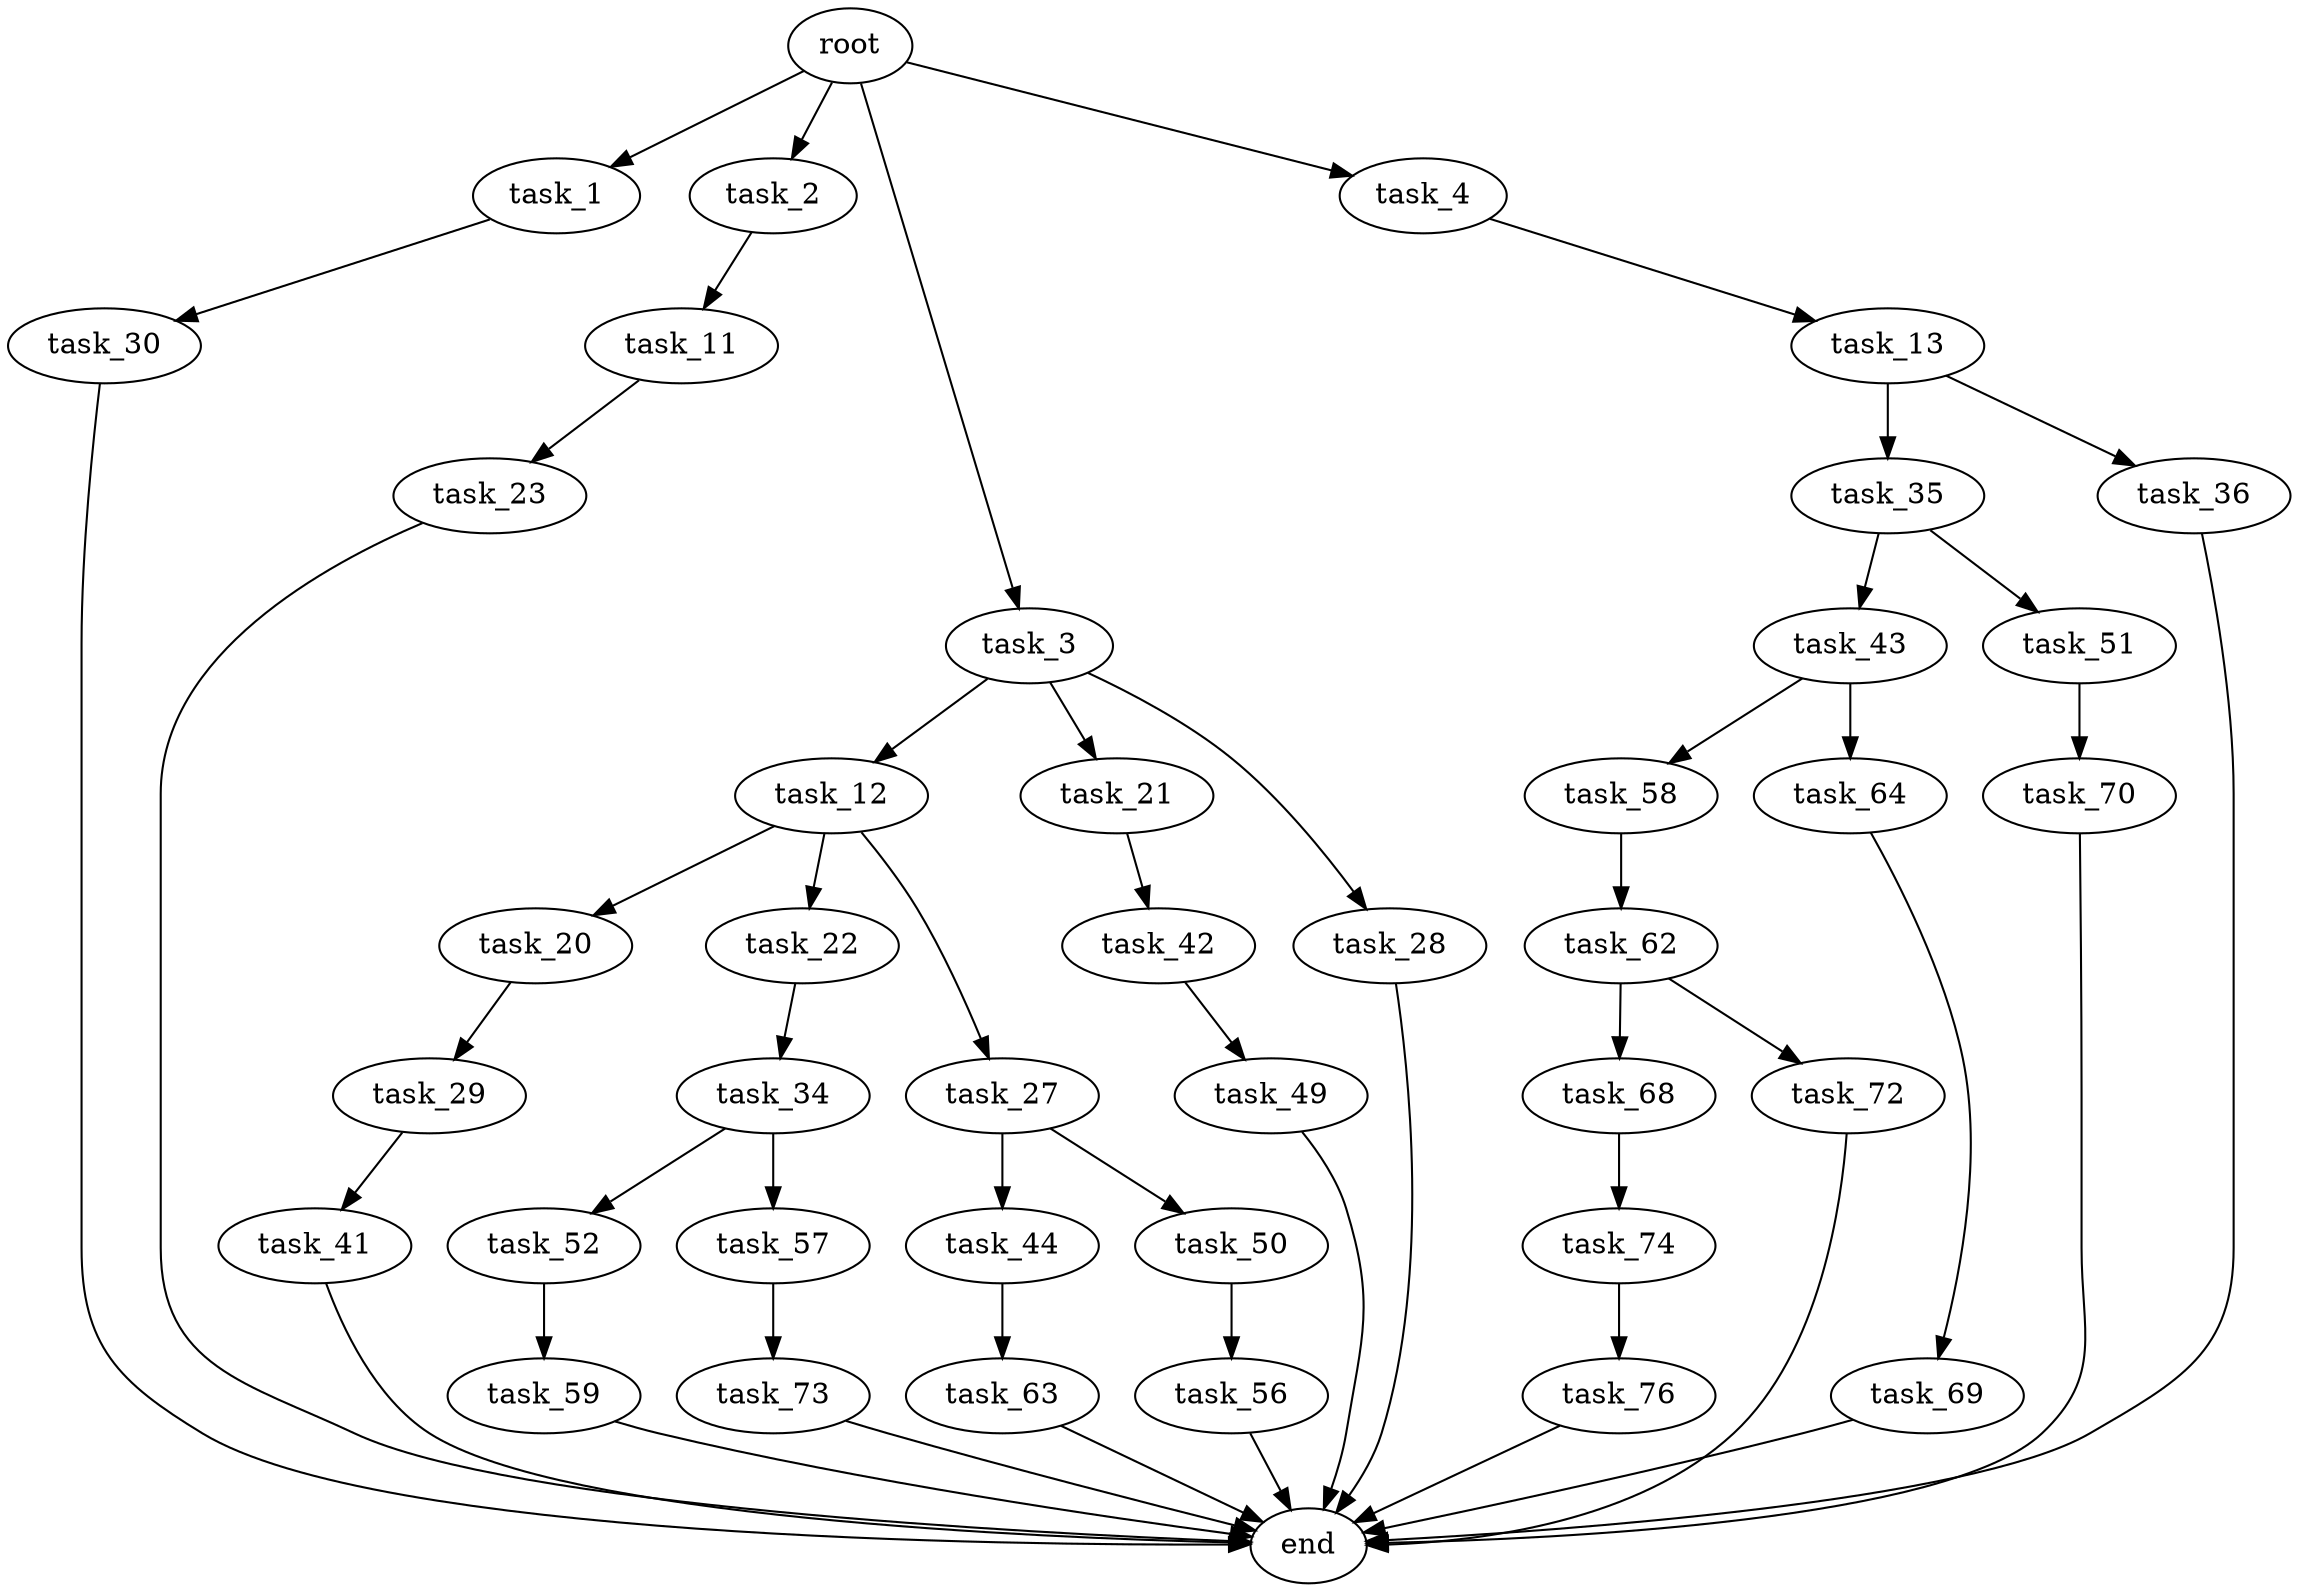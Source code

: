 digraph G {
  root [size="0.000000"];
  task_1 [size="17415688697.000000"];
  task_2 [size="10068909183.000000"];
  task_3 [size="368293445632.000000"];
  task_4 [size="1073741824000.000000"];
  task_11 [size="42547337304.000000"];
  task_12 [size="112971488799.000000"];
  task_13 [size="38189107803.000000"];
  task_20 [size="231928233984.000000"];
  task_21 [size="8589934592.000000"];
  task_22 [size="12631979943.000000"];
  task_23 [size="214809660442.000000"];
  task_27 [size="10581005466.000000"];
  task_28 [size="79557451776.000000"];
  task_29 [size="795358206414.000000"];
  task_30 [size="579788084162.000000"];
  task_34 [size="566131492940.000000"];
  task_35 [size="36995973390.000000"];
  task_36 [size="2557429681.000000"];
  task_41 [size="493134538.000000"];
  task_42 [size="1132383088960.000000"];
  task_43 [size="203729766691.000000"];
  task_44 [size="782757789696.000000"];
  task_49 [size="14013121597.000000"];
  task_50 [size="7473385079.000000"];
  task_51 [size="12556055135.000000"];
  task_52 [size="23131994201.000000"];
  task_56 [size="4640722202.000000"];
  task_57 [size="134217728000.000000"];
  task_58 [size="91007947176.000000"];
  task_59 [size="368293445632.000000"];
  task_62 [size="8589934592.000000"];
  task_63 [size="134217728000.000000"];
  task_64 [size="4655923868.000000"];
  task_68 [size="13061826847.000000"];
  task_69 [size="782757789696.000000"];
  task_70 [size="25389493972.000000"];
  task_72 [size="12020312003.000000"];
  task_73 [size="231928233984.000000"];
  task_74 [size="37597973342.000000"];
  task_76 [size="231928233984.000000"];
  end [size="0.000000"];

  root -> task_1 [size="1.000000"];
  root -> task_2 [size="1.000000"];
  root -> task_3 [size="1.000000"];
  root -> task_4 [size="1.000000"];
  task_1 -> task_30 [size="411041792.000000"];
  task_2 -> task_11 [size="301989888.000000"];
  task_3 -> task_12 [size="411041792.000000"];
  task_3 -> task_21 [size="411041792.000000"];
  task_3 -> task_28 [size="411041792.000000"];
  task_4 -> task_13 [size="838860800.000000"];
  task_11 -> task_23 [size="838860800.000000"];
  task_12 -> task_20 [size="134217728.000000"];
  task_12 -> task_22 [size="134217728.000000"];
  task_12 -> task_27 [size="134217728.000000"];
  task_13 -> task_35 [size="679477248.000000"];
  task_13 -> task_36 [size="679477248.000000"];
  task_20 -> task_29 [size="301989888.000000"];
  task_21 -> task_42 [size="33554432.000000"];
  task_22 -> task_34 [size="679477248.000000"];
  task_23 -> end [size="1.000000"];
  task_27 -> task_44 [size="209715200.000000"];
  task_27 -> task_50 [size="209715200.000000"];
  task_28 -> end [size="1.000000"];
  task_29 -> task_41 [size="536870912.000000"];
  task_30 -> end [size="1.000000"];
  task_34 -> task_52 [size="411041792.000000"];
  task_34 -> task_57 [size="411041792.000000"];
  task_35 -> task_43 [size="838860800.000000"];
  task_35 -> task_51 [size="838860800.000000"];
  task_36 -> end [size="1.000000"];
  task_41 -> end [size="1.000000"];
  task_42 -> task_49 [size="679477248.000000"];
  task_43 -> task_58 [size="209715200.000000"];
  task_43 -> task_64 [size="209715200.000000"];
  task_44 -> task_63 [size="679477248.000000"];
  task_49 -> end [size="1.000000"];
  task_50 -> task_56 [size="679477248.000000"];
  task_51 -> task_70 [size="301989888.000000"];
  task_52 -> task_59 [size="536870912.000000"];
  task_56 -> end [size="1.000000"];
  task_57 -> task_73 [size="209715200.000000"];
  task_58 -> task_62 [size="209715200.000000"];
  task_59 -> end [size="1.000000"];
  task_62 -> task_68 [size="33554432.000000"];
  task_62 -> task_72 [size="33554432.000000"];
  task_63 -> end [size="1.000000"];
  task_64 -> task_69 [size="75497472.000000"];
  task_68 -> task_74 [size="838860800.000000"];
  task_69 -> end [size="1.000000"];
  task_70 -> end [size="1.000000"];
  task_72 -> end [size="1.000000"];
  task_73 -> end [size="1.000000"];
  task_74 -> task_76 [size="33554432.000000"];
  task_76 -> end [size="1.000000"];
}
